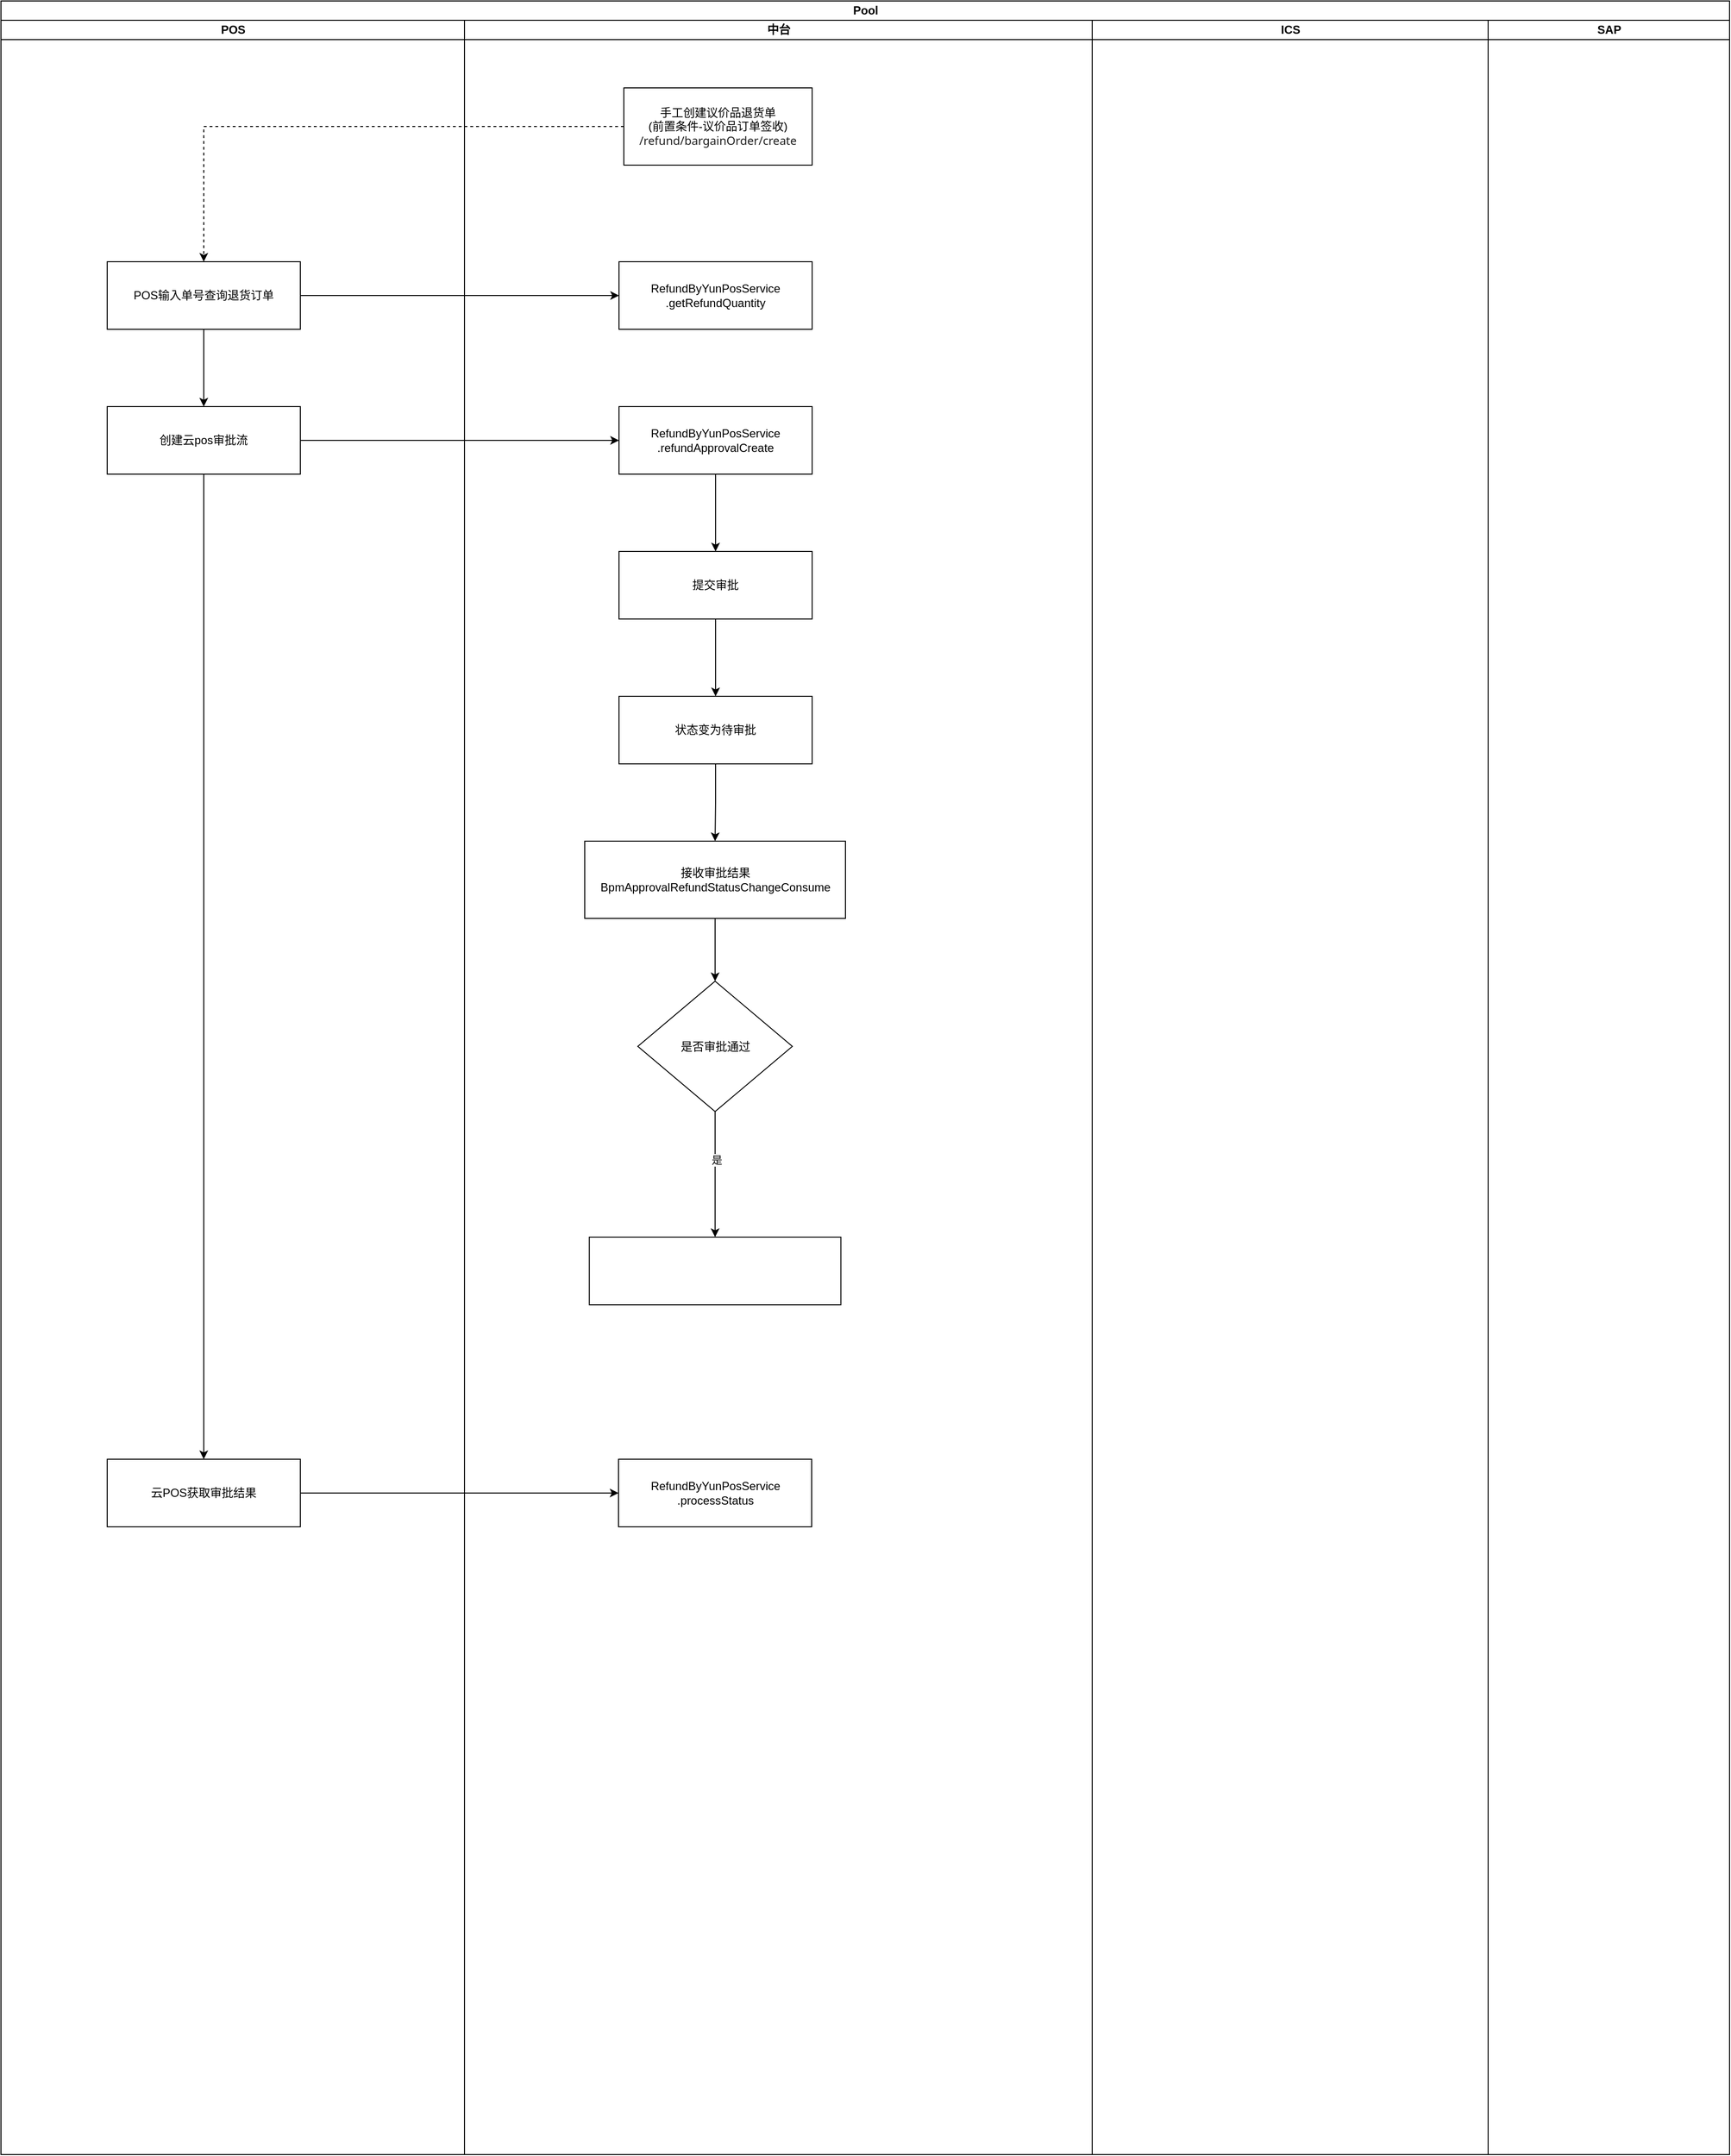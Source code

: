 <mxfile version="24.4.3" type="github">
  <diagram name="第 1 页" id="SXsg_J_FmZClzTK5hUYQ">
    <mxGraphModel dx="2021" dy="790" grid="1" gridSize="10" guides="1" tooltips="1" connect="1" arrows="1" fold="1" page="1" pageScale="1" pageWidth="827" pageHeight="1169" math="0" shadow="0">
      <root>
        <mxCell id="0" />
        <mxCell id="1" parent="0" />
        <mxCell id="EswXnygDx9Ksin9KotE9-1" value="Pool" style="swimlane;childLayout=stackLayout;resizeParent=1;resizeParentMax=0;startSize=20;html=1;" vertex="1" parent="1">
          <mxGeometry x="-150" y="230" width="1790" height="2230" as="geometry">
            <mxRectangle x="230.0" y="170" width="60" height="30" as="alternateBounds" />
          </mxGeometry>
        </mxCell>
        <mxCell id="EswXnygDx9Ksin9KotE9-2" value="POS" style="swimlane;startSize=20;html=1;" vertex="1" parent="EswXnygDx9Ksin9KotE9-1">
          <mxGeometry y="20" width="480" height="2210" as="geometry" />
        </mxCell>
        <mxCell id="EswXnygDx9Ksin9KotE9-11" value="" style="edgeStyle=orthogonalEdgeStyle;rounded=0;orthogonalLoop=1;jettySize=auto;html=1;" edge="1" parent="EswXnygDx9Ksin9KotE9-2" source="EswXnygDx9Ksin9KotE9-7" target="EswXnygDx9Ksin9KotE9-10">
          <mxGeometry relative="1" as="geometry" />
        </mxCell>
        <mxCell id="EswXnygDx9Ksin9KotE9-7" value="&lt;div&gt;POS输入单号查询退货订单&lt;/div&gt;" style="whiteSpace=wrap;html=1;" vertex="1" parent="EswXnygDx9Ksin9KotE9-2">
          <mxGeometry x="110" y="250" width="200" height="70" as="geometry" />
        </mxCell>
        <mxCell id="EswXnygDx9Ksin9KotE9-28" value="" style="edgeStyle=orthogonalEdgeStyle;rounded=0;orthogonalLoop=1;jettySize=auto;html=1;" edge="1" parent="EswXnygDx9Ksin9KotE9-2" source="EswXnygDx9Ksin9KotE9-10" target="EswXnygDx9Ksin9KotE9-27">
          <mxGeometry relative="1" as="geometry" />
        </mxCell>
        <mxCell id="EswXnygDx9Ksin9KotE9-10" value="&lt;div&gt;&lt;span style=&quot;white-space: pre;&quot; data-eleid=&quot;3&quot; class=&quot;text-only&quot;&gt;&lt;span class=&quot;text-only&quot;&gt;创建云&lt;/span&gt;&lt;span class=&quot;text-only text-with-abbreviation text-with-abbreviation-bottomline&quot;&gt;pos&lt;/span&gt;&lt;span class=&quot;text-only&quot;&gt;审批流&lt;/span&gt;&lt;/span&gt;&lt;/div&gt;" style="whiteSpace=wrap;html=1;" vertex="1" parent="EswXnygDx9Ksin9KotE9-2">
          <mxGeometry x="110" y="400" width="200" height="70" as="geometry" />
        </mxCell>
        <mxCell id="EswXnygDx9Ksin9KotE9-27" value="&lt;div&gt;&lt;span style=&quot;white-space: pre;&quot;&gt;云POS获取审批结果&lt;/span&gt;&lt;/div&gt;" style="whiteSpace=wrap;html=1;" vertex="1" parent="EswXnygDx9Ksin9KotE9-2">
          <mxGeometry x="110" y="1490" width="200" height="70" as="geometry" />
        </mxCell>
        <mxCell id="EswXnygDx9Ksin9KotE9-3" value="中台" style="swimlane;startSize=20;html=1;" vertex="1" parent="EswXnygDx9Ksin9KotE9-1">
          <mxGeometry x="480" y="20" width="650" height="2210" as="geometry" />
        </mxCell>
        <mxCell id="EswXnygDx9Ksin9KotE9-6" value="手工创建议价品退货单&lt;div&gt;(前置条件-议价品订单签收)&lt;/div&gt;&lt;div&gt;&lt;span style=&quot;color: rgb(31, 31, 31); font-family: system-ui, sans-serif; text-align: start; background-color: rgb(255, 255, 255);&quot;&gt;/refund/bargainOrder/create&lt;/span&gt;&lt;br&gt;&lt;/div&gt;" style="whiteSpace=wrap;html=1;" vertex="1" parent="EswXnygDx9Ksin9KotE9-3">
          <mxGeometry x="165" y="70" width="195" height="80" as="geometry" />
        </mxCell>
        <mxCell id="EswXnygDx9Ksin9KotE9-8" value="&lt;div&gt;&lt;span style=&quot;background-color: initial;&quot;&gt;RefundByYunPosService&lt;/span&gt;&lt;/div&gt;&lt;div&gt;&lt;div&gt;.getRefundQuantity&lt;/div&gt;&lt;/div&gt;" style="whiteSpace=wrap;html=1;" vertex="1" parent="EswXnygDx9Ksin9KotE9-3">
          <mxGeometry x="160" y="250" width="200" height="70" as="geometry" />
        </mxCell>
        <mxCell id="EswXnygDx9Ksin9KotE9-17" value="" style="edgeStyle=orthogonalEdgeStyle;rounded=0;orthogonalLoop=1;jettySize=auto;html=1;" edge="1" parent="EswXnygDx9Ksin9KotE9-3" source="EswXnygDx9Ksin9KotE9-13" target="EswXnygDx9Ksin9KotE9-16">
          <mxGeometry relative="1" as="geometry" />
        </mxCell>
        <mxCell id="EswXnygDx9Ksin9KotE9-13" value="&lt;div&gt;&lt;span style=&quot;white-space: pre;&quot; class=&quot;text-only&quot;&gt;RefundByYunPosService&lt;/span&gt;&lt;/div&gt;&lt;div&gt;&lt;span style=&quot;white-space: pre;&quot; class=&quot;text-only&quot;&gt;.refundApprovalCreate&lt;/span&gt;&lt;/div&gt;" style="whiteSpace=wrap;html=1;" vertex="1" parent="EswXnygDx9Ksin9KotE9-3">
          <mxGeometry x="160" y="400" width="200" height="70" as="geometry" />
        </mxCell>
        <mxCell id="EswXnygDx9Ksin9KotE9-19" value="" style="edgeStyle=orthogonalEdgeStyle;rounded=0;orthogonalLoop=1;jettySize=auto;html=1;" edge="1" parent="EswXnygDx9Ksin9KotE9-3" source="EswXnygDx9Ksin9KotE9-16" target="EswXnygDx9Ksin9KotE9-18">
          <mxGeometry relative="1" as="geometry" />
        </mxCell>
        <mxCell id="EswXnygDx9Ksin9KotE9-16" value="&lt;span style=&quot;white-space: pre;&quot;&gt;提交审批&lt;/span&gt;" style="whiteSpace=wrap;html=1;" vertex="1" parent="EswXnygDx9Ksin9KotE9-3">
          <mxGeometry x="160" y="550" width="200" height="70" as="geometry" />
        </mxCell>
        <mxCell id="EswXnygDx9Ksin9KotE9-21" value="" style="edgeStyle=orthogonalEdgeStyle;rounded=0;orthogonalLoop=1;jettySize=auto;html=1;" edge="1" parent="EswXnygDx9Ksin9KotE9-3" source="EswXnygDx9Ksin9KotE9-18" target="EswXnygDx9Ksin9KotE9-20">
          <mxGeometry relative="1" as="geometry" />
        </mxCell>
        <mxCell id="EswXnygDx9Ksin9KotE9-18" value="&lt;span style=&quot;white-space: pre;&quot;&gt;状态变为待审批&lt;/span&gt;" style="whiteSpace=wrap;html=1;" vertex="1" parent="EswXnygDx9Ksin9KotE9-3">
          <mxGeometry x="160" y="700" width="200" height="70" as="geometry" />
        </mxCell>
        <mxCell id="EswXnygDx9Ksin9KotE9-23" value="" style="edgeStyle=orthogonalEdgeStyle;rounded=0;orthogonalLoop=1;jettySize=auto;html=1;" edge="1" parent="EswXnygDx9Ksin9KotE9-3" source="EswXnygDx9Ksin9KotE9-20" target="EswXnygDx9Ksin9KotE9-22">
          <mxGeometry relative="1" as="geometry" />
        </mxCell>
        <mxCell id="EswXnygDx9Ksin9KotE9-20" value="&lt;span style=&quot;white-space: pre;&quot;&gt;接收审批结果&lt;/span&gt;&lt;div&gt;&lt;span style=&quot;white-space: pre;&quot;&gt;BpmApprovalRefundStatusChangeConsume&lt;/span&gt;&lt;span style=&quot;white-space: pre;&quot;&gt;&lt;br&gt;&lt;/span&gt;&lt;/div&gt;" style="whiteSpace=wrap;html=1;" vertex="1" parent="EswXnygDx9Ksin9KotE9-3">
          <mxGeometry x="124.5" y="850" width="270" height="80" as="geometry" />
        </mxCell>
        <mxCell id="EswXnygDx9Ksin9KotE9-25" value="" style="edgeStyle=orthogonalEdgeStyle;rounded=0;orthogonalLoop=1;jettySize=auto;html=1;entryX=0.5;entryY=0;entryDx=0;entryDy=0;" edge="1" parent="EswXnygDx9Ksin9KotE9-3" source="EswXnygDx9Ksin9KotE9-22" target="EswXnygDx9Ksin9KotE9-30">
          <mxGeometry relative="1" as="geometry">
            <mxPoint x="260.1" y="1247.5" as="targetPoint" />
          </mxGeometry>
        </mxCell>
        <mxCell id="EswXnygDx9Ksin9KotE9-26" value="是" style="edgeLabel;html=1;align=center;verticalAlign=middle;resizable=0;points=[];" vertex="1" connectable="0" parent="EswXnygDx9Ksin9KotE9-25">
          <mxGeometry x="-0.234" y="1" relative="1" as="geometry">
            <mxPoint as="offset" />
          </mxGeometry>
        </mxCell>
        <mxCell id="EswXnygDx9Ksin9KotE9-22" value="是否审批通过" style="rhombus;whiteSpace=wrap;html=1;" vertex="1" parent="EswXnygDx9Ksin9KotE9-3">
          <mxGeometry x="179.5" y="995" width="160" height="135" as="geometry" />
        </mxCell>
        <mxCell id="EswXnygDx9Ksin9KotE9-30" value="" style="whiteSpace=wrap;html=1;" vertex="1" parent="EswXnygDx9Ksin9KotE9-3">
          <mxGeometry x="129.25" y="1260" width="260.5" height="70" as="geometry" />
        </mxCell>
        <mxCell id="EswXnygDx9Ksin9KotE9-31" value="&lt;div&gt;&lt;span style=&quot;white-space: pre;&quot; class=&quot;text-only&quot;&gt;RefundByYunPosService&lt;/span&gt;&lt;/div&gt;&lt;div&gt;&lt;span style=&quot;white-space: pre;&quot; class=&quot;text-only&quot;&gt;.&lt;/span&gt;&lt;span style=&quot;white-space: pre; background-color: initial;&quot;&gt;processStatus&lt;/span&gt;&lt;/div&gt;" style="whiteSpace=wrap;html=1;" vertex="1" parent="EswXnygDx9Ksin9KotE9-3">
          <mxGeometry x="159.5" y="1490" width="200" height="70" as="geometry" />
        </mxCell>
        <mxCell id="EswXnygDx9Ksin9KotE9-5" value="ICS" style="swimlane;startSize=20;html=1;" vertex="1" parent="EswXnygDx9Ksin9KotE9-1">
          <mxGeometry x="1130" y="20" width="410" height="2210" as="geometry" />
        </mxCell>
        <mxCell id="EswXnygDx9Ksin9KotE9-4" value="SAP" style="swimlane;startSize=20;html=1;" vertex="1" parent="EswXnygDx9Ksin9KotE9-1">
          <mxGeometry x="1540" y="20" width="250" height="2210" as="geometry" />
        </mxCell>
        <mxCell id="EswXnygDx9Ksin9KotE9-9" value="" style="edgeStyle=orthogonalEdgeStyle;rounded=0;orthogonalLoop=1;jettySize=auto;html=1;" edge="1" parent="EswXnygDx9Ksin9KotE9-1" source="EswXnygDx9Ksin9KotE9-7" target="EswXnygDx9Ksin9KotE9-8">
          <mxGeometry relative="1" as="geometry" />
        </mxCell>
        <mxCell id="EswXnygDx9Ksin9KotE9-12" style="edgeStyle=orthogonalEdgeStyle;rounded=0;orthogonalLoop=1;jettySize=auto;html=1;entryX=0;entryY=0.5;entryDx=0;entryDy=0;" edge="1" parent="EswXnygDx9Ksin9KotE9-1" source="EswXnygDx9Ksin9KotE9-10" target="EswXnygDx9Ksin9KotE9-13">
          <mxGeometry relative="1" as="geometry">
            <mxPoint x="620" y="455" as="targetPoint" />
          </mxGeometry>
        </mxCell>
        <mxCell id="EswXnygDx9Ksin9KotE9-14" style="edgeStyle=orthogonalEdgeStyle;rounded=0;orthogonalLoop=1;jettySize=auto;html=1;entryX=0.5;entryY=0;entryDx=0;entryDy=0;dashed=1;" edge="1" parent="EswXnygDx9Ksin9KotE9-1" source="EswXnygDx9Ksin9KotE9-6" target="EswXnygDx9Ksin9KotE9-7">
          <mxGeometry relative="1" as="geometry" />
        </mxCell>
        <mxCell id="EswXnygDx9Ksin9KotE9-29" style="edgeStyle=orthogonalEdgeStyle;rounded=0;orthogonalLoop=1;jettySize=auto;html=1;entryX=0;entryY=0.5;entryDx=0;entryDy=0;" edge="1" parent="EswXnygDx9Ksin9KotE9-1" source="EswXnygDx9Ksin9KotE9-27" target="EswXnygDx9Ksin9KotE9-31">
          <mxGeometry relative="1" as="geometry">
            <mxPoint x="640" y="1545" as="targetPoint" />
          </mxGeometry>
        </mxCell>
      </root>
    </mxGraphModel>
  </diagram>
</mxfile>

